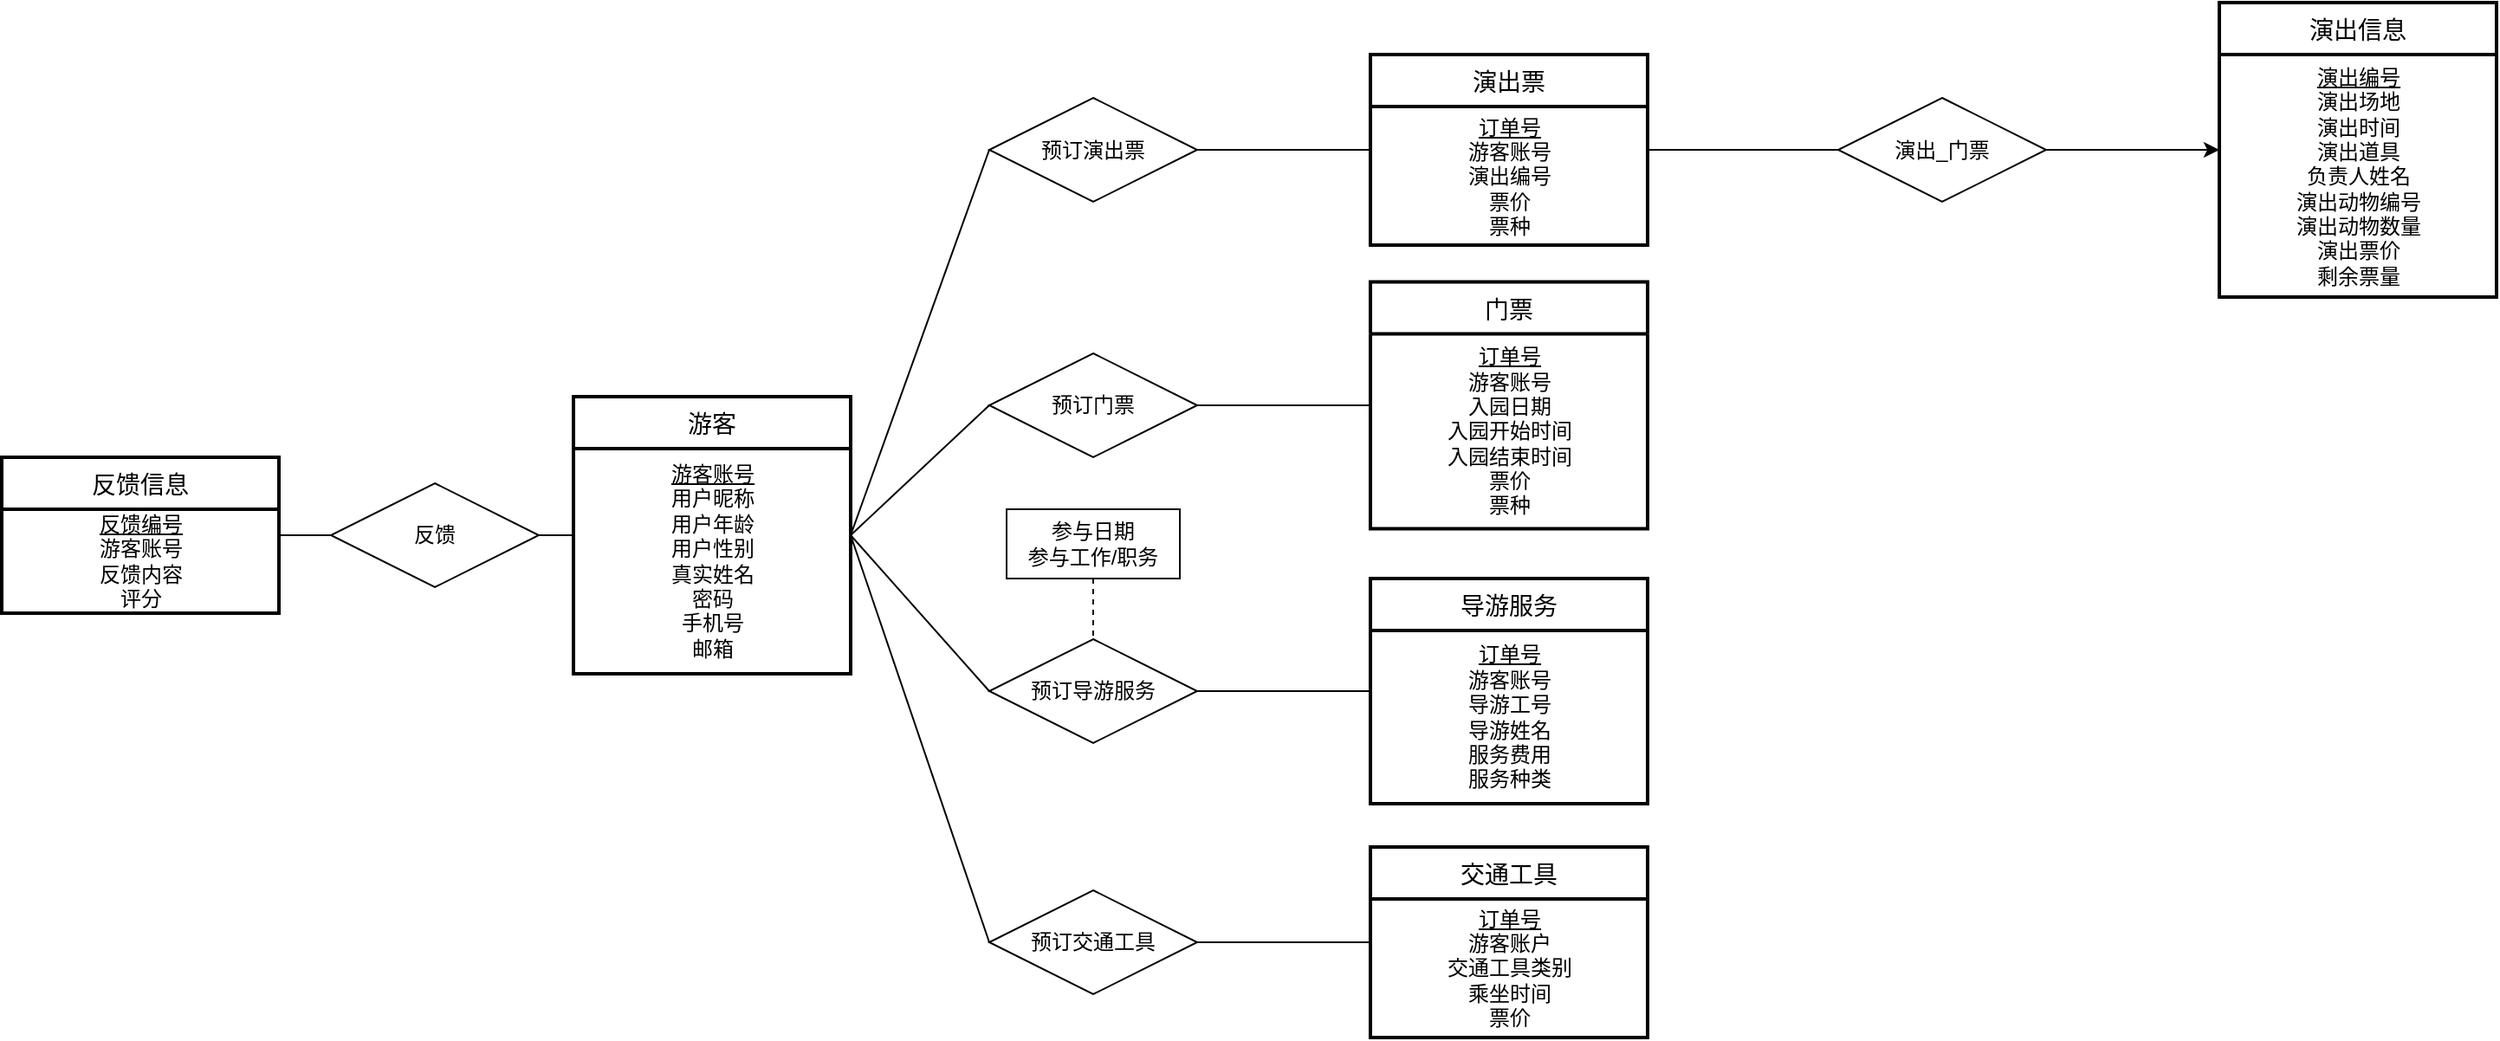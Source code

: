 <mxfile version="14.6.13" type="device"><diagram id="R2lEEEUBdFMjLlhIrx00" name="Page-1"><mxGraphModel dx="1275" dy="1643" grid="1" gridSize="10" guides="1" tooltips="1" connect="1" arrows="1" fold="1" page="1" pageScale="1" pageWidth="850" pageHeight="1100" math="0" shadow="0" extFonts="Permanent Marker^https://fonts.googleapis.com/css?family=Permanent+Marker"><root><mxCell id="0"/><mxCell id="1" parent="0"/><mxCell id="r-ROONNKDZE46DdbqsPd-476" style="endArrow=none;html=1;fontFamily=Helvetica;fontSize=11;fontColor=#000000;align=center;strokeColor=#000000;exitX=1;exitY=0.5;exitDx=0;exitDy=0;" parent="1" source="q9aXtM-G8GsOvYBTnIOn-135" target="r-ROONNKDZE46DdbqsPd-13" edge="1"><mxGeometry relative="1" as="geometry"/></mxCell><mxCell id="q9aXtM-G8GsOvYBTnIOn-135" value="预订门票" style="shape=rhombus;perimeter=rhombusPerimeter;whiteSpace=wrap;html=1;align=center;" parent="1" vertex="1"><mxGeometry x="330" y="-875" width="120" height="60" as="geometry"/></mxCell><mxCell id="q9aXtM-G8GsOvYBTnIOn-140" value="" style="endArrow=none;html=1;entryX=0;entryY=0.5;entryDx=0;entryDy=0;exitX=1;exitY=0.5;exitDx=0;exitDy=0;" parent="1" source="r-ROONNKDZE46DdbqsPd-209" target="q9aXtM-G8GsOvYBTnIOn-135" edge="1"><mxGeometry width="50" height="50" relative="1" as="geometry"><mxPoint x="110" y="-792.5" as="sourcePoint"/><mxPoint x="370" y="-760" as="targetPoint"/><Array as="points"/></mxGeometry></mxCell><mxCell id="r-ROONNKDZE46DdbqsPd-485" style="endArrow=none;html=1;fontFamily=Helvetica;fontSize=11;fontColor=#000000;align=center;strokeColor=#000000;entryX=0;entryY=0.5;entryDx=0;entryDy=0;" parent="1" source="r-ROONNKDZE46DdbqsPd-4" target="r-ROONNKDZE46DdbqsPd-481" edge="1"><mxGeometry relative="1" as="geometry"/></mxCell><mxCell id="r-ROONNKDZE46DdbqsPd-4" value="演出票" style="swimlane;childLayout=stackLayout;horizontal=1;startSize=30;horizontalStack=0;rounded=0;fontSize=14;fontStyle=0;strokeWidth=2;resizeParent=0;resizeLast=1;shadow=0;dashed=0;align=center;" parent="1" vertex="1"><mxGeometry x="550" y="-1047.5" width="160" height="110" as="geometry"><mxRectangle x="625" y="-1007.5" width="70" height="30" as="alternateBounds"/></mxGeometry></mxCell><mxCell id="r-ROONNKDZE46DdbqsPd-6" value="&lt;u&gt;订单号&lt;/u&gt;&lt;span style=&quot;text-align: left&quot;&gt;&lt;br&gt;&lt;/span&gt;&lt;span style=&quot;text-align: left&quot;&gt;游客账号&lt;br&gt;演出编号&lt;br&gt;&lt;/span&gt;&lt;span style=&quot;text-align: left&quot;&gt;票价&lt;br&gt;&lt;/span&gt;&lt;span style=&quot;text-align: left&quot;&gt;票种&lt;br&gt;&lt;/span&gt;" style="text;html=1;resizable=0;autosize=1;align=center;verticalAlign=middle;points=[];fillColor=none;strokeColor=none;rounded=0;" parent="r-ROONNKDZE46DdbqsPd-4" vertex="1"><mxGeometry y="30" width="160" height="80" as="geometry"/></mxCell><mxCell id="r-ROONNKDZE46DdbqsPd-9" value="演出信息" style="swimlane;childLayout=stackLayout;horizontal=1;startSize=30;horizontalStack=0;rounded=0;fontSize=14;fontStyle=0;strokeWidth=2;resizeParent=0;resizeLast=1;shadow=0;dashed=0;align=center;" parent="1" vertex="1"><mxGeometry x="1040" y="-1077.5" width="160" height="170" as="geometry"><mxRectangle x="620" y="-1150" width="80" height="30" as="alternateBounds"/></mxGeometry></mxCell><mxCell id="r-ROONNKDZE46DdbqsPd-10" value="&lt;u&gt;演出编号&lt;/u&gt;&lt;span style=&quot;text-align: left&quot;&gt;&lt;br&gt;&lt;/span&gt;&lt;span style=&quot;text-align: left&quot;&gt;演出场地&lt;br&gt;&lt;/span&gt;&lt;span style=&quot;text-align: left&quot;&gt;演出时间&lt;br&gt;&lt;/span&gt;&lt;span style=&quot;text-align: left&quot;&gt;演出道具&lt;/span&gt;&lt;span style=&quot;text-align: left&quot;&gt;&lt;br&gt;&lt;/span&gt;&lt;span style=&quot;text-align: left&quot;&gt;负责人姓名&lt;br&gt;&lt;/span&gt;&lt;span style=&quot;text-align: left&quot;&gt;演出动物编号&lt;br&gt;&lt;/span&gt;&lt;span style=&quot;text-align: left&quot;&gt;演出动物数量&lt;br&gt;&lt;/span&gt;&lt;span style=&quot;text-align: left&quot;&gt;演出票价&lt;br&gt;剩余票量&lt;/span&gt;&lt;u&gt;&lt;br&gt;&lt;/u&gt;" style="text;html=1;resizable=0;autosize=1;align=center;verticalAlign=middle;points=[];fillColor=none;strokeColor=none;rounded=0;" parent="r-ROONNKDZE46DdbqsPd-9" vertex="1"><mxGeometry y="30" width="160" height="140" as="geometry"/></mxCell><mxCell id="r-ROONNKDZE46DdbqsPd-13" value="门票" style="swimlane;childLayout=stackLayout;horizontal=1;startSize=30;horizontalStack=0;rounded=0;fontSize=14;fontStyle=0;strokeWidth=2;resizeParent=0;resizeLast=1;shadow=0;dashed=0;align=center;" parent="1" vertex="1"><mxGeometry x="550" y="-916.25" width="160" height="142.5" as="geometry"><mxRectangle x="630" y="-845" width="60" height="30" as="alternateBounds"/></mxGeometry></mxCell><mxCell id="r-ROONNKDZE46DdbqsPd-14" value="&lt;u&gt;订单号&lt;br&gt;&lt;/u&gt;&lt;span style=&quot;text-align: left&quot;&gt;游客账号&lt;br&gt;&lt;/span&gt;&lt;span style=&quot;text-align: left&quot;&gt;入园日期&lt;/span&gt;&lt;span style=&quot;text-align: left&quot;&gt;&lt;br&gt;&lt;/span&gt;&lt;span style=&quot;text-align: left&quot;&gt;入园开始时间&lt;br&gt;&lt;/span&gt;&lt;span style=&quot;text-align: left&quot;&gt;入园结束时间&lt;/span&gt;&lt;span style=&quot;text-align: left&quot;&gt;&lt;br&gt;&lt;/span&gt;&lt;span style=&quot;text-align: left&quot;&gt;票价&lt;br&gt;&lt;/span&gt;&lt;span style=&quot;text-align: left&quot;&gt;票种&lt;br&gt;&lt;/span&gt;" style="text;html=1;resizable=0;autosize=1;align=center;verticalAlign=middle;points=[];fillColor=none;strokeColor=none;rounded=0;" parent="r-ROONNKDZE46DdbqsPd-13" vertex="1"><mxGeometry y="30" width="160" height="112.5" as="geometry"/></mxCell><mxCell id="r-ROONNKDZE46DdbqsPd-209" value="游客" style="swimlane;childLayout=stackLayout;horizontal=1;startSize=30;horizontalStack=0;rounded=0;fontSize=14;fontStyle=0;strokeWidth=2;resizeParent=0;resizeLast=1;shadow=0;dashed=0;align=center;" parent="1" vertex="1"><mxGeometry x="90" y="-850" width="160" height="160" as="geometry"><mxRectangle x="140" y="-800" width="60" height="30" as="alternateBounds"/></mxGeometry></mxCell><mxCell id="r-ROONNKDZE46DdbqsPd-211" value="&lt;u&gt;游客账号&lt;/u&gt;&lt;span style=&quot;text-align: left&quot;&gt;&lt;br&gt;&lt;/span&gt;&lt;span style=&quot;text-align: left&quot;&gt;用户昵称&lt;br&gt;&lt;/span&gt;&lt;span style=&quot;text-align: left&quot;&gt;用户年龄&lt;br&gt;用户性别&lt;br&gt;&lt;/span&gt;&lt;span style=&quot;text-align: left&quot;&gt;真实姓名&lt;/span&gt;&lt;span style=&quot;text-align: left&quot;&gt;&lt;br&gt;&lt;/span&gt;&lt;span style=&quot;text-align: left&quot;&gt;密码&lt;br&gt;&lt;/span&gt;&lt;span style=&quot;text-align: left&quot;&gt;手机号&lt;/span&gt;&lt;span style=&quot;text-align: left&quot;&gt;&lt;br&gt;&lt;/span&gt;&lt;span style=&quot;text-align: left&quot;&gt;邮箱&lt;/span&gt;&lt;span style=&quot;text-align: left&quot;&gt;&lt;br&gt;&lt;/span&gt;" style="text;html=1;resizable=0;autosize=1;align=center;verticalAlign=middle;points=[];fillColor=none;strokeColor=none;rounded=0;" parent="r-ROONNKDZE46DdbqsPd-209" vertex="1"><mxGeometry y="30" width="160" height="130" as="geometry"/></mxCell><mxCell id="r-ROONNKDZE46DdbqsPd-350" value="导游服务" style="swimlane;childLayout=stackLayout;horizontal=1;startSize=30;horizontalStack=0;rounded=0;fontSize=14;fontStyle=0;strokeWidth=2;resizeParent=0;resizeLast=1;shadow=0;dashed=0;align=center;" parent="1" vertex="1"><mxGeometry x="550" y="-745" width="160" height="130" as="geometry"><mxRectangle x="630" y="-710" width="90" height="30" as="alternateBounds"/></mxGeometry></mxCell><mxCell id="r-ROONNKDZE46DdbqsPd-352" value="&lt;u&gt;订单号&lt;/u&gt;&lt;span style=&quot;text-align: left&quot;&gt;&lt;br&gt;游客账号&lt;br&gt;&lt;/span&gt;&lt;span style=&quot;text-align: left&quot;&gt;导游工号&lt;br&gt;导游姓名&lt;br&gt;服务费用&lt;br&gt;&lt;/span&gt;&lt;span style=&quot;text-align: left&quot;&gt;服务种类&lt;/span&gt;&lt;span style=&quot;text-align: left&quot;&gt;&lt;br&gt;&lt;/span&gt;" style="text;html=1;resizable=0;autosize=1;align=center;verticalAlign=middle;points=[];fillColor=none;strokeColor=none;rounded=0;" parent="r-ROONNKDZE46DdbqsPd-350" vertex="1"><mxGeometry y="30" width="160" height="100" as="geometry"/></mxCell><mxCell id="r-ROONNKDZE46DdbqsPd-353" value="交通工具" style="swimlane;childLayout=stackLayout;horizontal=1;startSize=30;horizontalStack=0;rounded=0;fontSize=14;fontStyle=0;strokeWidth=2;resizeParent=0;resizeLast=1;shadow=0;dashed=0;align=center;" parent="1" vertex="1"><mxGeometry x="550" y="-590" width="160" height="110" as="geometry"><mxRectangle x="560" y="-565" width="90" height="30" as="alternateBounds"/></mxGeometry></mxCell><mxCell id="r-ROONNKDZE46DdbqsPd-354" value="&lt;u&gt;订单号&lt;br&gt;&lt;/u&gt;&lt;span style=&quot;text-align: left&quot;&gt;游客账户&lt;br&gt;交通工具类别&lt;br&gt;&lt;/span&gt;&lt;span style=&quot;text-align: left&quot;&gt;乘坐时间&lt;/span&gt;&lt;span style=&quot;text-align: left&quot;&gt;&lt;br&gt;&lt;/span&gt;&lt;span style=&quot;text-align: left&quot;&gt;票价&lt;/span&gt;&lt;span style=&quot;text-align: left&quot;&gt;&lt;br&gt;&lt;/span&gt;" style="text;html=1;resizable=0;autosize=1;align=center;verticalAlign=middle;points=[];fillColor=none;strokeColor=none;rounded=0;" parent="r-ROONNKDZE46DdbqsPd-353" vertex="1"><mxGeometry y="30" width="160" height="80" as="geometry"/></mxCell><mxCell id="r-ROONNKDZE46DdbqsPd-468" value="反馈信息" style="swimlane;childLayout=stackLayout;horizontal=1;startSize=30;horizontalStack=0;rounded=0;fontSize=14;fontStyle=0;strokeWidth=2;resizeParent=0;resizeLast=1;shadow=0;dashed=0;align=center;" parent="1" vertex="1"><mxGeometry x="-240" y="-815" width="160" height="90" as="geometry"><mxRectangle x="-170" y="-784.54" width="90" height="30" as="alternateBounds"/></mxGeometry></mxCell><mxCell id="r-ROONNKDZE46DdbqsPd-469" value="&lt;u&gt;反馈编号&lt;/u&gt;&lt;span style=&quot;text-align: left&quot;&gt;&lt;br&gt;游客账号&lt;br&gt;&lt;/span&gt;&lt;span style=&quot;text-align: left&quot;&gt;反馈内容&lt;br&gt;&lt;/span&gt;&lt;span style=&quot;text-align: left&quot;&gt;评分&lt;br&gt;&lt;/span&gt;" style="text;html=1;resizable=0;autosize=1;align=center;verticalAlign=middle;points=[];fillColor=none;strokeColor=none;rounded=0;" parent="r-ROONNKDZE46DdbqsPd-468" vertex="1"><mxGeometry y="30" width="160" height="60" as="geometry"/></mxCell><mxCell id="r-ROONNKDZE46DdbqsPd-478" style="endArrow=none;html=1;fontFamily=Helvetica;fontSize=11;fontColor=#000000;align=center;strokeColor=#000000;exitX=1;exitY=0.5;exitDx=0;exitDy=0;" parent="1" source="r-ROONNKDZE46DdbqsPd-470" target="r-ROONNKDZE46DdbqsPd-4" edge="1"><mxGeometry relative="1" as="geometry"/></mxCell><mxCell id="r-ROONNKDZE46DdbqsPd-470" value="预订演出票" style="shape=rhombus;perimeter=rhombusPerimeter;whiteSpace=wrap;html=1;align=center;" parent="1" vertex="1"><mxGeometry x="330" y="-1022.5" width="120" height="60" as="geometry"/></mxCell><mxCell id="r-ROONNKDZE46DdbqsPd-471" value="" style="endArrow=none;html=1;entryX=0;entryY=0.5;entryDx=0;entryDy=0;exitX=1;exitY=0.5;exitDx=0;exitDy=0;" parent="1" source="r-ROONNKDZE46DdbqsPd-209" target="r-ROONNKDZE46DdbqsPd-470" edge="1"><mxGeometry width="50" height="50" relative="1" as="geometry"><mxPoint x="450" y="-672.04" as="sourcePoint"/><mxPoint x="400" y="-662.5" as="targetPoint"/><Array as="points"/></mxGeometry></mxCell><mxCell id="r-ROONNKDZE46DdbqsPd-479" style="endArrow=none;html=1;fontFamily=Helvetica;fontSize=11;fontColor=#000000;align=center;strokeColor=#000000;exitX=1;exitY=0.5;exitDx=0;exitDy=0;" parent="1" source="r-ROONNKDZE46DdbqsPd-472" target="r-ROONNKDZE46DdbqsPd-350" edge="1"><mxGeometry relative="1" as="geometry"/></mxCell><mxCell id="r-ROONNKDZE46DdbqsPd-472" value="预订导游服务" style="shape=rhombus;perimeter=rhombusPerimeter;whiteSpace=wrap;html=1;align=center;" parent="1" vertex="1"><mxGeometry x="330" y="-710" width="120" height="60" as="geometry"/></mxCell><mxCell id="r-ROONNKDZE46DdbqsPd-473" value="" style="endArrow=none;html=1;entryX=0;entryY=0.5;entryDx=0;entryDy=0;exitX=1;exitY=0.5;exitDx=0;exitDy=0;" parent="1" source="r-ROONNKDZE46DdbqsPd-209" target="r-ROONNKDZE46DdbqsPd-472" edge="1"><mxGeometry width="50" height="50" relative="1" as="geometry"><mxPoint x="460" y="-552.04" as="sourcePoint"/><mxPoint x="410" y="-542.5" as="targetPoint"/><Array as="points"/></mxGeometry></mxCell><mxCell id="r-ROONNKDZE46DdbqsPd-487" style="endArrow=none;html=1;fontFamily=Helvetica;fontSize=11;fontColor=#000000;align=center;strokeColor=#000000;exitX=1;exitY=0.5;exitDx=0;exitDy=0;" parent="1" source="r-ROONNKDZE46DdbqsPd-474" target="r-ROONNKDZE46DdbqsPd-353" edge="1"><mxGeometry relative="1" as="geometry"/></mxCell><mxCell id="r-ROONNKDZE46DdbqsPd-474" value="预订交通工具" style="shape=rhombus;perimeter=rhombusPerimeter;whiteSpace=wrap;html=1;align=center;" parent="1" vertex="1"><mxGeometry x="330" y="-565" width="120" height="60" as="geometry"/></mxCell><mxCell id="r-ROONNKDZE46DdbqsPd-475" value="" style="endArrow=none;html=1;entryX=0;entryY=0.5;entryDx=0;entryDy=0;exitX=1;exitY=0.5;exitDx=0;exitDy=0;" parent="1" source="r-ROONNKDZE46DdbqsPd-209" target="r-ROONNKDZE46DdbqsPd-474" edge="1"><mxGeometry width="50" height="50" relative="1" as="geometry"><mxPoint x="530" y="-432.04" as="sourcePoint"/><mxPoint x="480" y="-422.5" as="targetPoint"/><Array as="points"/></mxGeometry></mxCell><mxCell id="r-ROONNKDZE46DdbqsPd-486" style="endArrow=classic;html=1;fontFamily=Helvetica;fontSize=11;fontColor=#000000;align=center;strokeColor=#000000;exitX=1;exitY=0.5;exitDx=0;exitDy=0;" parent="1" source="r-ROONNKDZE46DdbqsPd-481" target="r-ROONNKDZE46DdbqsPd-9" edge="1"><mxGeometry relative="1" as="geometry"/></mxCell><mxCell id="r-ROONNKDZE46DdbqsPd-481" value="演出_门票" style="shape=rhombus;perimeter=rhombusPerimeter;whiteSpace=wrap;html=1;align=center;" parent="1" vertex="1"><mxGeometry x="820" y="-1022.5" width="120" height="60" as="geometry"/></mxCell><mxCell id="r-ROONNKDZE46DdbqsPd-488" style="endArrow=none;html=1;fontFamily=Helvetica;fontSize=11;fontColor=#000000;align=center;strokeColor=#000000;entryX=0;entryY=0.5;entryDx=0;entryDy=0;exitX=1;exitY=0.5;exitDx=0;exitDy=0;" parent="1" source="r-ROONNKDZE46DdbqsPd-489" target="r-ROONNKDZE46DdbqsPd-209" edge="1"><mxGeometry relative="1" as="geometry"><mxPoint x="350" y="-771.504" as="targetPoint"/></mxGeometry></mxCell><mxCell id="r-ROONNKDZE46DdbqsPd-490" style="endArrow=none;html=1;fontFamily=Helvetica;fontSize=11;fontColor=#000000;align=center;strokeColor=#000000;entryX=1;entryY=0.5;entryDx=0;entryDy=0;exitX=0;exitY=0.5;exitDx=0;exitDy=0;" parent="1" source="r-ROONNKDZE46DdbqsPd-489" edge="1" target="r-ROONNKDZE46DdbqsPd-468"><mxGeometry relative="1" as="geometry"><mxPoint x="110" y="-770" as="targetPoint"/></mxGeometry></mxCell><mxCell id="r-ROONNKDZE46DdbqsPd-489" value="反馈" style="shape=rhombus;perimeter=rhombusPerimeter;whiteSpace=wrap;html=1;align=center;" parent="1" vertex="1"><mxGeometry x="-50" y="-800" width="120" height="60" as="geometry"/></mxCell><mxCell id="a2P_SuQrnSeX10GvlHJy-2" style="endArrow=none;dashed=1;html=1;fontFamily=Helvetica;fontSize=11;fontColor=#000000;align=center;strokeColor=#000000;edgeStyle=orthogonalEdgeStyle;" edge="1" parent="1" source="a2P_SuQrnSeX10GvlHJy-1" target="r-ROONNKDZE46DdbqsPd-472"><mxGeometry relative="1" as="geometry"/></mxCell><mxCell id="a2P_SuQrnSeX10GvlHJy-1" value="参与日期&lt;br&gt;参与工作/职务" style="whiteSpace=wrap;html=1;align=center;rounded=0;" vertex="1" parent="1"><mxGeometry x="340" y="-785" width="100" height="40" as="geometry"/></mxCell></root></mxGraphModel></diagram></mxfile>